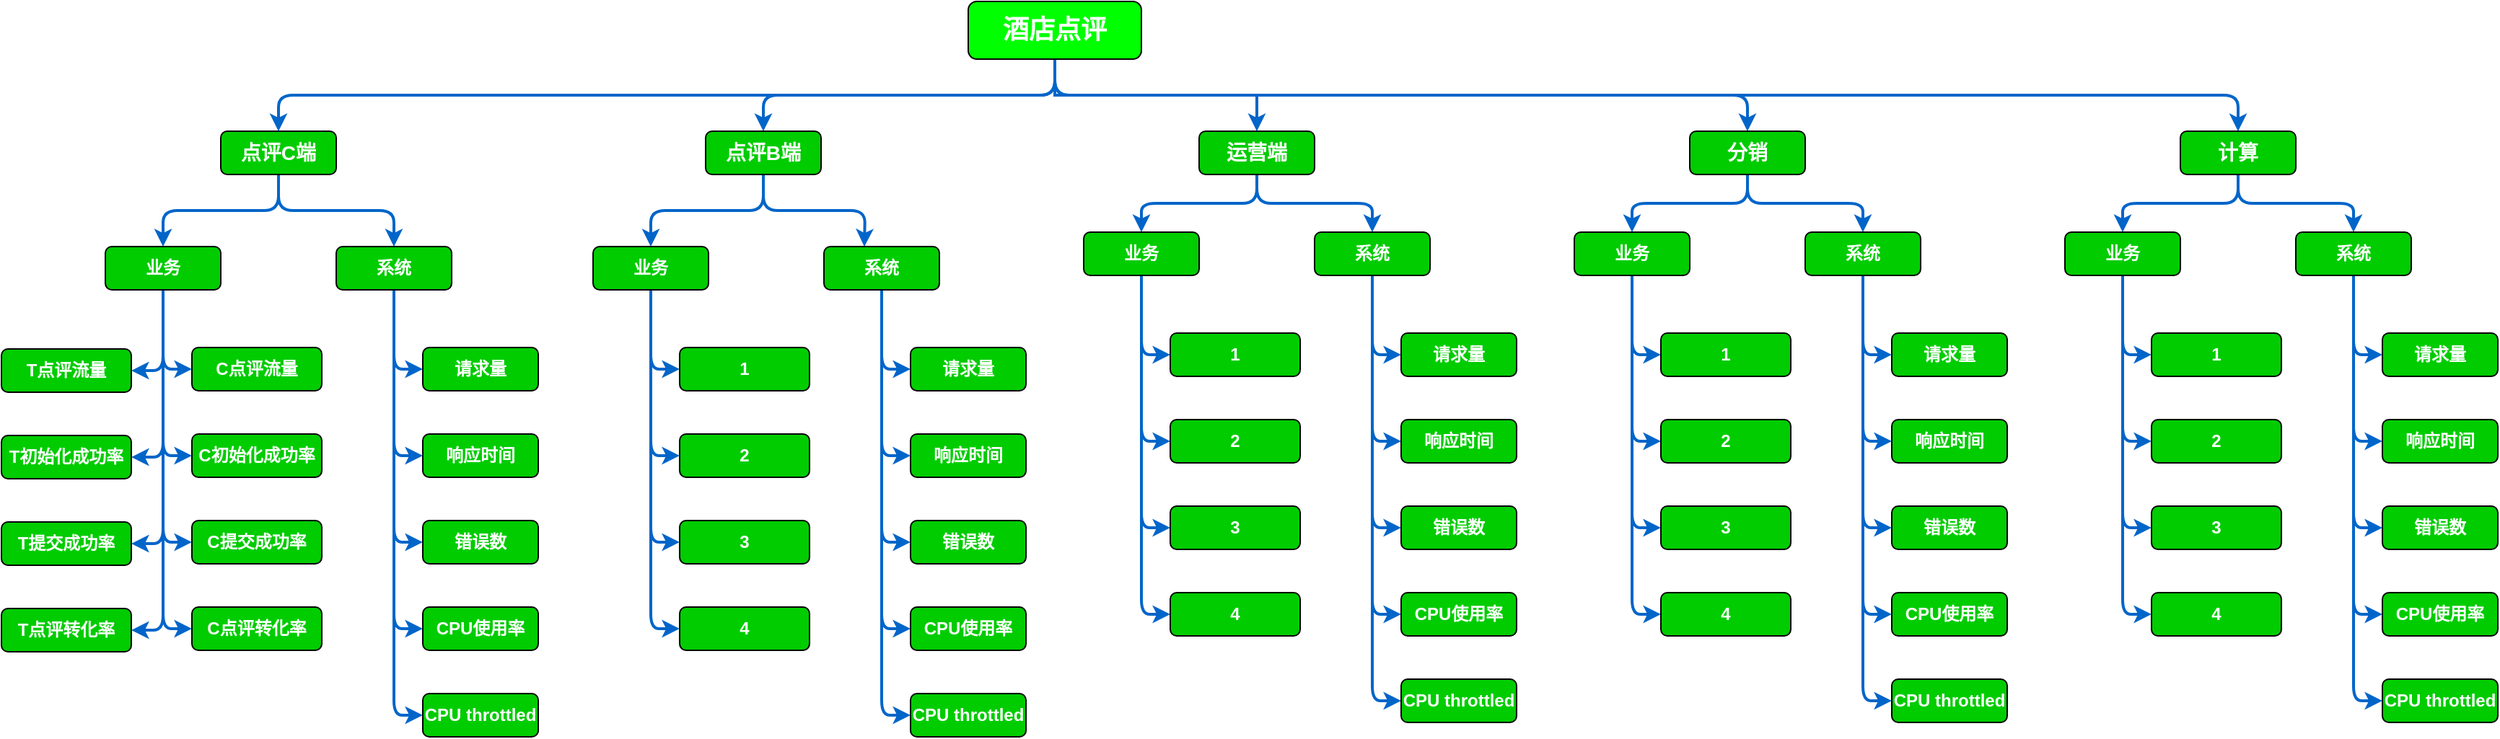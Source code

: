 <mxfile version="20.4.0" type="github">
  <diagram id="JFTOuWwPy1aWQQgCuJnN" name="第 1 页">
    <mxGraphModel dx="1960" dy="580" grid="1" gridSize="10" guides="1" tooltips="1" connect="1" arrows="1" fold="1" page="1" pageScale="1" pageWidth="827" pageHeight="1169" math="0" shadow="0">
      <root>
        <mxCell id="0" />
        <mxCell id="1" parent="0" />
        <mxCell id="nrr0WR0_Q5pp2IUW8ynp-33" style="rounded=1;orthogonalLoop=1;jettySize=auto;html=1;exitX=0.5;exitY=1;exitDx=0;exitDy=0;entryX=0.5;entryY=0;entryDx=0;entryDy=0;edgeStyle=orthogonalEdgeStyle;strokeColor=#0065C9;strokeWidth=2;fontStyle=1;fontColor=#FFFFFF;" parent="1" source="nrr0WR0_Q5pp2IUW8ynp-2" target="nrr0WR0_Q5pp2IUW8ynp-3" edge="1">
          <mxGeometry relative="1" as="geometry" />
        </mxCell>
        <mxCell id="nrr0WR0_Q5pp2IUW8ynp-34" style="edgeStyle=orthogonalEdgeStyle;rounded=1;orthogonalLoop=1;jettySize=auto;html=1;exitX=0.5;exitY=1;exitDx=0;exitDy=0;entryX=0.5;entryY=0;entryDx=0;entryDy=0;strokeColor=#0065C9;strokeWidth=2;fontStyle=1;fontColor=#FFFFFF;" parent="1" source="nrr0WR0_Q5pp2IUW8ynp-2" target="nrr0WR0_Q5pp2IUW8ynp-29" edge="1">
          <mxGeometry relative="1" as="geometry" />
        </mxCell>
        <mxCell id="nrr0WR0_Q5pp2IUW8ynp-35" style="edgeStyle=orthogonalEdgeStyle;rounded=0;orthogonalLoop=1;jettySize=auto;html=1;exitX=0.5;exitY=1;exitDx=0;exitDy=0;entryX=0.5;entryY=0;entryDx=0;entryDy=0;strokeColor=#0065C9;strokeWidth=2;fontStyle=1;fontColor=#FFFFFF;" parent="1" source="nrr0WR0_Q5pp2IUW8ynp-2" target="nrr0WR0_Q5pp2IUW8ynp-30" edge="1">
          <mxGeometry relative="1" as="geometry" />
        </mxCell>
        <mxCell id="nrr0WR0_Q5pp2IUW8ynp-36" style="edgeStyle=orthogonalEdgeStyle;rounded=1;orthogonalLoop=1;jettySize=auto;html=1;exitX=0.5;exitY=1;exitDx=0;exitDy=0;entryX=0.5;entryY=0;entryDx=0;entryDy=0;strokeColor=#0065C9;strokeWidth=2;fontStyle=1;fontColor=#FFFFFF;" parent="1" source="nrr0WR0_Q5pp2IUW8ynp-2" target="nrr0WR0_Q5pp2IUW8ynp-31" edge="1">
          <mxGeometry relative="1" as="geometry" />
        </mxCell>
        <mxCell id="nrr0WR0_Q5pp2IUW8ynp-37" style="edgeStyle=orthogonalEdgeStyle;rounded=1;orthogonalLoop=1;jettySize=auto;html=1;exitX=0.5;exitY=1;exitDx=0;exitDy=0;strokeColor=#0065C9;strokeWidth=2;fontStyle=1;fontColor=#FFFFFF;" parent="1" source="nrr0WR0_Q5pp2IUW8ynp-2" target="nrr0WR0_Q5pp2IUW8ynp-32" edge="1">
          <mxGeometry relative="1" as="geometry" />
        </mxCell>
        <mxCell id="nrr0WR0_Q5pp2IUW8ynp-2" value="&lt;span&gt;&lt;font style=&quot;font-size: 18px;&quot;&gt;酒店点评&lt;/font&gt;&lt;/span&gt;" style="rounded=1;whiteSpace=wrap;html=1;fillColor=#00FF00;fontStyle=1;fontColor=#FFFFFF;" parent="1" vertex="1">
          <mxGeometry x="500" y="120" width="120" height="40" as="geometry" />
        </mxCell>
        <mxCell id="nrr0WR0_Q5pp2IUW8ynp-10" style="edgeStyle=orthogonalEdgeStyle;orthogonalLoop=1;jettySize=auto;html=1;exitX=0.5;exitY=1;exitDx=0;exitDy=0;rounded=1;strokeColor=#0065C9;strokeWidth=2;fontStyle=1;fontColor=#FFFFFF;" parent="1" source="nrr0WR0_Q5pp2IUW8ynp-3" target="nrr0WR0_Q5pp2IUW8ynp-9" edge="1">
          <mxGeometry relative="1" as="geometry" />
        </mxCell>
        <mxCell id="nrr0WR0_Q5pp2IUW8ynp-11" style="edgeStyle=orthogonalEdgeStyle;rounded=1;orthogonalLoop=1;jettySize=auto;html=1;exitX=0.5;exitY=1;exitDx=0;exitDy=0;entryX=0.5;entryY=0;entryDx=0;entryDy=0;strokeColor=#0065C9;strokeWidth=2;fontStyle=1;fontColor=#FFFFFF;" parent="1" source="nrr0WR0_Q5pp2IUW8ynp-3" target="nrr0WR0_Q5pp2IUW8ynp-8" edge="1">
          <mxGeometry relative="1" as="geometry" />
        </mxCell>
        <mxCell id="nrr0WR0_Q5pp2IUW8ynp-3" value="&lt;span&gt;&lt;font style=&quot;font-size: 14px;&quot;&gt;点评C端&lt;/font&gt;&lt;/span&gt;" style="rounded=1;whiteSpace=wrap;html=1;fillColor=#00CC00;fontStyle=1;fontColor=#FFFFFF;" parent="1" vertex="1">
          <mxGeometry x="-18" y="210" width="80" height="30" as="geometry" />
        </mxCell>
        <mxCell id="nrr0WR0_Q5pp2IUW8ynp-16" style="edgeStyle=orthogonalEdgeStyle;rounded=1;orthogonalLoop=1;jettySize=auto;html=1;exitX=0.5;exitY=1;exitDx=0;exitDy=0;entryX=0;entryY=0.5;entryDx=0;entryDy=0;strokeColor=#0065C9;strokeWidth=2;fontStyle=1;fontColor=#FFFFFF;" parent="1" source="nrr0WR0_Q5pp2IUW8ynp-8" target="nrr0WR0_Q5pp2IUW8ynp-15" edge="1">
          <mxGeometry relative="1" as="geometry" />
        </mxCell>
        <mxCell id="nrr0WR0_Q5pp2IUW8ynp-17" style="edgeStyle=orthogonalEdgeStyle;rounded=1;orthogonalLoop=1;jettySize=auto;html=1;exitX=0.5;exitY=1;exitDx=0;exitDy=0;entryX=0;entryY=0.5;entryDx=0;entryDy=0;strokeColor=#0065C9;strokeWidth=2;fontStyle=1;fontColor=#FFFFFF;" parent="1" source="nrr0WR0_Q5pp2IUW8ynp-8" target="nrr0WR0_Q5pp2IUW8ynp-12" edge="1">
          <mxGeometry relative="1" as="geometry" />
        </mxCell>
        <mxCell id="nrr0WR0_Q5pp2IUW8ynp-18" style="edgeStyle=orthogonalEdgeStyle;rounded=1;orthogonalLoop=1;jettySize=auto;html=1;exitX=0.5;exitY=1;exitDx=0;exitDy=0;entryX=0;entryY=0.5;entryDx=0;entryDy=0;strokeColor=#0065C9;strokeWidth=2;fontStyle=1;fontColor=#FFFFFF;" parent="1" source="nrr0WR0_Q5pp2IUW8ynp-8" target="nrr0WR0_Q5pp2IUW8ynp-13" edge="1">
          <mxGeometry relative="1" as="geometry" />
        </mxCell>
        <mxCell id="nrr0WR0_Q5pp2IUW8ynp-19" style="edgeStyle=orthogonalEdgeStyle;rounded=1;orthogonalLoop=1;jettySize=auto;html=1;exitX=0.5;exitY=1;exitDx=0;exitDy=0;entryX=0;entryY=0.5;entryDx=0;entryDy=0;strokeColor=#0065C9;strokeWidth=2;fontStyle=1;fontColor=#FFFFFF;" parent="1" source="nrr0WR0_Q5pp2IUW8ynp-8" target="nrr0WR0_Q5pp2IUW8ynp-14" edge="1">
          <mxGeometry relative="1" as="geometry" />
        </mxCell>
        <mxCell id="jGMAu2YJxUVrW3LSejKh-5" style="edgeStyle=orthogonalEdgeStyle;rounded=1;orthogonalLoop=1;jettySize=auto;html=1;exitX=0.5;exitY=1;exitDx=0;exitDy=0;entryX=1;entryY=0.5;entryDx=0;entryDy=0;strokeColor=#0065C9;strokeWidth=2;fontStyle=1;fontColor=#FFFFFF;" edge="1" parent="1" source="nrr0WR0_Q5pp2IUW8ynp-8" target="jGMAu2YJxUVrW3LSejKh-1">
          <mxGeometry relative="1" as="geometry" />
        </mxCell>
        <mxCell id="jGMAu2YJxUVrW3LSejKh-6" style="edgeStyle=orthogonalEdgeStyle;rounded=1;orthogonalLoop=1;jettySize=auto;html=1;exitX=0.5;exitY=1;exitDx=0;exitDy=0;entryX=1;entryY=0.5;entryDx=0;entryDy=0;strokeColor=#0065C9;strokeWidth=2;fontStyle=1;fontColor=#FFFFFF;" edge="1" parent="1" source="nrr0WR0_Q5pp2IUW8ynp-8" target="jGMAu2YJxUVrW3LSejKh-2">
          <mxGeometry relative="1" as="geometry" />
        </mxCell>
        <mxCell id="jGMAu2YJxUVrW3LSejKh-7" style="edgeStyle=orthogonalEdgeStyle;rounded=1;orthogonalLoop=1;jettySize=auto;html=1;exitX=0.5;exitY=1;exitDx=0;exitDy=0;entryX=1;entryY=0.5;entryDx=0;entryDy=0;strokeColor=#0065C9;strokeWidth=2;fontStyle=1;fontColor=#FFFFFF;" edge="1" parent="1" source="nrr0WR0_Q5pp2IUW8ynp-8" target="jGMAu2YJxUVrW3LSejKh-3">
          <mxGeometry relative="1" as="geometry" />
        </mxCell>
        <mxCell id="jGMAu2YJxUVrW3LSejKh-8" style="edgeStyle=orthogonalEdgeStyle;rounded=1;orthogonalLoop=1;jettySize=auto;html=1;exitX=0.5;exitY=1;exitDx=0;exitDy=0;entryX=1;entryY=0.5;entryDx=0;entryDy=0;strokeColor=#0065C9;strokeWidth=2;fontStyle=1;fontColor=#FFFFFF;" edge="1" parent="1" source="nrr0WR0_Q5pp2IUW8ynp-8" target="jGMAu2YJxUVrW3LSejKh-4">
          <mxGeometry relative="1" as="geometry" />
        </mxCell>
        <mxCell id="nrr0WR0_Q5pp2IUW8ynp-8" value="业务" style="rounded=1;whiteSpace=wrap;html=1;fillColor=#00CC00;fontStyle=1;fontColor=#FFFFFF;" parent="1" vertex="1">
          <mxGeometry x="-98" y="290" width="80" height="30" as="geometry" />
        </mxCell>
        <mxCell id="nrr0WR0_Q5pp2IUW8ynp-25" style="edgeStyle=orthogonalEdgeStyle;rounded=1;orthogonalLoop=1;jettySize=auto;html=1;exitX=0.5;exitY=1;exitDx=0;exitDy=0;entryX=0;entryY=0.5;entryDx=0;entryDy=0;strokeColor=#0065C9;strokeWidth=2;fontStyle=1;fontColor=#FFFFFF;" parent="1" source="nrr0WR0_Q5pp2IUW8ynp-9" target="nrr0WR0_Q5pp2IUW8ynp-23" edge="1">
          <mxGeometry relative="1" as="geometry" />
        </mxCell>
        <mxCell id="nrr0WR0_Q5pp2IUW8ynp-26" style="edgeStyle=orthogonalEdgeStyle;rounded=1;orthogonalLoop=1;jettySize=auto;html=1;exitX=0.5;exitY=1;exitDx=0;exitDy=0;entryX=0;entryY=0.5;entryDx=0;entryDy=0;strokeColor=#0065C9;strokeWidth=2;fontStyle=1;fontColor=#FFFFFF;" parent="1" source="nrr0WR0_Q5pp2IUW8ynp-9" target="nrr0WR0_Q5pp2IUW8ynp-20" edge="1">
          <mxGeometry relative="1" as="geometry" />
        </mxCell>
        <mxCell id="nrr0WR0_Q5pp2IUW8ynp-27" style="edgeStyle=orthogonalEdgeStyle;rounded=1;orthogonalLoop=1;jettySize=auto;html=1;exitX=0.5;exitY=1;exitDx=0;exitDy=0;entryX=0;entryY=0.5;entryDx=0;entryDy=0;strokeColor=#0065C9;strokeWidth=2;fontStyle=1;fontColor=#FFFFFF;" parent="1" source="nrr0WR0_Q5pp2IUW8ynp-9" target="nrr0WR0_Q5pp2IUW8ynp-21" edge="1">
          <mxGeometry relative="1" as="geometry" />
        </mxCell>
        <mxCell id="nrr0WR0_Q5pp2IUW8ynp-28" style="edgeStyle=orthogonalEdgeStyle;rounded=1;orthogonalLoop=1;jettySize=auto;html=1;exitX=0.5;exitY=1;exitDx=0;exitDy=0;entryX=0;entryY=0.5;entryDx=0;entryDy=0;strokeColor=#0065C9;strokeWidth=2;fontStyle=1;fontColor=#FFFFFF;" parent="1" source="nrr0WR0_Q5pp2IUW8ynp-9" target="nrr0WR0_Q5pp2IUW8ynp-22" edge="1">
          <mxGeometry relative="1" as="geometry" />
        </mxCell>
        <mxCell id="jGMAu2YJxUVrW3LSejKh-10" style="edgeStyle=orthogonalEdgeStyle;rounded=1;orthogonalLoop=1;jettySize=auto;html=1;exitX=0.5;exitY=1;exitDx=0;exitDy=0;entryX=0;entryY=0.5;entryDx=0;entryDy=0;strokeColor=#0065C9;strokeWidth=2;fontSize=14;fontStyle=1;fontColor=#FFFFFF;" edge="1" parent="1" source="nrr0WR0_Q5pp2IUW8ynp-9" target="jGMAu2YJxUVrW3LSejKh-9">
          <mxGeometry relative="1" as="geometry" />
        </mxCell>
        <mxCell id="nrr0WR0_Q5pp2IUW8ynp-9" value="系统" style="rounded=1;whiteSpace=wrap;html=1;fillColor=#00CC00;fontStyle=1;fontColor=#FFFFFF;" parent="1" vertex="1">
          <mxGeometry x="62" y="290" width="80" height="30" as="geometry" />
        </mxCell>
        <mxCell id="nrr0WR0_Q5pp2IUW8ynp-12" value="C点评流量" style="rounded=1;whiteSpace=wrap;html=1;fillColor=#00CC00;fontStyle=1;fontColor=#FFFFFF;" parent="1" vertex="1">
          <mxGeometry x="-38" y="360" width="90" height="30" as="geometry" />
        </mxCell>
        <mxCell id="nrr0WR0_Q5pp2IUW8ynp-13" value="C初始化成功率" style="rounded=1;whiteSpace=wrap;html=1;fillColor=#00CC00;fontStyle=1;fontColor=#FFFFFF;" parent="1" vertex="1">
          <mxGeometry x="-38" y="420" width="90" height="30" as="geometry" />
        </mxCell>
        <mxCell id="nrr0WR0_Q5pp2IUW8ynp-14" value="C提交成功率" style="rounded=1;whiteSpace=wrap;html=1;fillColor=#00CC00;fontStyle=1;fontColor=#FFFFFF;" parent="1" vertex="1">
          <mxGeometry x="-38" y="480" width="90" height="30" as="geometry" />
        </mxCell>
        <mxCell id="nrr0WR0_Q5pp2IUW8ynp-15" value="C点评转化率" style="rounded=1;whiteSpace=wrap;html=1;fillColor=#00CC00;fontStyle=1;fontColor=#FFFFFF;" parent="1" vertex="1">
          <mxGeometry x="-38" y="540" width="90" height="30" as="geometry" />
        </mxCell>
        <mxCell id="nrr0WR0_Q5pp2IUW8ynp-20" value="请求量" style="rounded=1;whiteSpace=wrap;html=1;fillColor=#00CC00;fontStyle=1;fontColor=#FFFFFF;" parent="1" vertex="1">
          <mxGeometry x="122" y="360" width="80" height="30" as="geometry" />
        </mxCell>
        <mxCell id="nrr0WR0_Q5pp2IUW8ynp-21" value="响应时间" style="rounded=1;whiteSpace=wrap;html=1;fillColor=#00CC00;fontStyle=1;fontColor=#FFFFFF;" parent="1" vertex="1">
          <mxGeometry x="122" y="420" width="80" height="30" as="geometry" />
        </mxCell>
        <mxCell id="nrr0WR0_Q5pp2IUW8ynp-22" value="错误数" style="rounded=1;whiteSpace=wrap;html=1;fillColor=#00CC00;fontStyle=1;fontColor=#FFFFFF;" parent="1" vertex="1">
          <mxGeometry x="122" y="480" width="80" height="30" as="geometry" />
        </mxCell>
        <mxCell id="nrr0WR0_Q5pp2IUW8ynp-23" value="CPU使用率" style="rounded=1;whiteSpace=wrap;html=1;fillColor=#00CC00;fontStyle=1;fontColor=#FFFFFF;" parent="1" vertex="1">
          <mxGeometry x="122" y="540" width="80" height="30" as="geometry" />
        </mxCell>
        <mxCell id="jGMAu2YJxUVrW3LSejKh-41" style="edgeStyle=orthogonalEdgeStyle;rounded=1;orthogonalLoop=1;jettySize=auto;html=1;exitX=0.5;exitY=1;exitDx=0;exitDy=0;strokeColor=#0065C9;strokeWidth=2;fontSize=14;fontColor=#FFFFFF;" edge="1" parent="1" source="nrr0WR0_Q5pp2IUW8ynp-29">
          <mxGeometry relative="1" as="geometry">
            <mxPoint x="428" y="290" as="targetPoint" />
          </mxGeometry>
        </mxCell>
        <mxCell id="jGMAu2YJxUVrW3LSejKh-42" style="edgeStyle=orthogonalEdgeStyle;rounded=1;orthogonalLoop=1;jettySize=auto;html=1;exitX=0.5;exitY=1;exitDx=0;exitDy=0;entryX=0.5;entryY=0;entryDx=0;entryDy=0;strokeColor=#0065C9;strokeWidth=2;fontSize=14;fontColor=#FFFFFF;" edge="1" parent="1" source="nrr0WR0_Q5pp2IUW8ynp-29" target="jGMAu2YJxUVrW3LSejKh-21">
          <mxGeometry relative="1" as="geometry" />
        </mxCell>
        <mxCell id="nrr0WR0_Q5pp2IUW8ynp-29" value="&lt;font style=&quot;font-size: 14px;&quot;&gt;&lt;span&gt;点评B端&lt;/span&gt;&lt;/font&gt;" style="rounded=1;whiteSpace=wrap;html=1;fontStyle=1;fontColor=#FFFFFF;fillColor=#00CC00;" parent="1" vertex="1">
          <mxGeometry x="318" y="210" width="80" height="30" as="geometry" />
        </mxCell>
        <mxCell id="jGMAu2YJxUVrW3LSejKh-63" style="edgeStyle=orthogonalEdgeStyle;rounded=1;orthogonalLoop=1;jettySize=auto;html=1;exitX=0.5;exitY=1;exitDx=0;exitDy=0;strokeColor=#0065C9;strokeWidth=2;fontSize=14;fontColor=#FFFFFF;" edge="1" parent="1" source="nrr0WR0_Q5pp2IUW8ynp-30" target="jGMAu2YJxUVrW3LSejKh-47">
          <mxGeometry relative="1" as="geometry" />
        </mxCell>
        <mxCell id="jGMAu2YJxUVrW3LSejKh-64" style="edgeStyle=orthogonalEdgeStyle;rounded=1;orthogonalLoop=1;jettySize=auto;html=1;exitX=0.5;exitY=1;exitDx=0;exitDy=0;strokeColor=#0065C9;strokeWidth=2;fontSize=14;fontColor=#FFFFFF;" edge="1" parent="1" source="nrr0WR0_Q5pp2IUW8ynp-30" target="jGMAu2YJxUVrW3LSejKh-53">
          <mxGeometry relative="1" as="geometry" />
        </mxCell>
        <mxCell id="nrr0WR0_Q5pp2IUW8ynp-30" value="&lt;span&gt;&lt;font style=&quot;font-size: 14px;&quot;&gt;运营端&lt;/font&gt;&lt;/span&gt;" style="rounded=1;whiteSpace=wrap;html=1;fontStyle=1;fontColor=#FFFFFF;fillColor=#00CC00;" parent="1" vertex="1">
          <mxGeometry x="660" y="210" width="80" height="30" as="geometry" />
        </mxCell>
        <mxCell id="jGMAu2YJxUVrW3LSejKh-85" style="edgeStyle=orthogonalEdgeStyle;rounded=1;orthogonalLoop=1;jettySize=auto;html=1;exitX=0.5;exitY=1;exitDx=0;exitDy=0;entryX=0.5;entryY=0;entryDx=0;entryDy=0;strokeColor=#0065C9;strokeWidth=2;fontSize=14;fontColor=#FFFFFF;" edge="1" parent="1" source="nrr0WR0_Q5pp2IUW8ynp-31" target="jGMAu2YJxUVrW3LSejKh-69">
          <mxGeometry relative="1" as="geometry" />
        </mxCell>
        <mxCell id="jGMAu2YJxUVrW3LSejKh-86" style="edgeStyle=orthogonalEdgeStyle;rounded=1;orthogonalLoop=1;jettySize=auto;html=1;exitX=0.5;exitY=1;exitDx=0;exitDy=0;entryX=0.5;entryY=0;entryDx=0;entryDy=0;strokeColor=#0065C9;strokeWidth=2;fontSize=14;fontColor=#FFFFFF;" edge="1" parent="1" source="nrr0WR0_Q5pp2IUW8ynp-31" target="jGMAu2YJxUVrW3LSejKh-75">
          <mxGeometry relative="1" as="geometry" />
        </mxCell>
        <mxCell id="nrr0WR0_Q5pp2IUW8ynp-31" value="&lt;span&gt;&lt;font style=&quot;font-size: 14px;&quot;&gt;分销&lt;/font&gt;&lt;/span&gt;" style="rounded=1;whiteSpace=wrap;html=1;fontStyle=1;fontColor=#FFFFFF;fillColor=#00CC00;" parent="1" vertex="1">
          <mxGeometry x="1000" y="210" width="80" height="30" as="geometry" />
        </mxCell>
        <mxCell id="jGMAu2YJxUVrW3LSejKh-107" style="edgeStyle=orthogonalEdgeStyle;rounded=1;orthogonalLoop=1;jettySize=auto;html=1;exitX=0.5;exitY=1;exitDx=0;exitDy=0;entryX=0.5;entryY=0;entryDx=0;entryDy=0;strokeColor=#0065C9;strokeWidth=2;fontSize=14;fontColor=#FFFFFF;" edge="1" parent="1" source="nrr0WR0_Q5pp2IUW8ynp-32" target="jGMAu2YJxUVrW3LSejKh-91">
          <mxGeometry relative="1" as="geometry" />
        </mxCell>
        <mxCell id="jGMAu2YJxUVrW3LSejKh-108" style="edgeStyle=orthogonalEdgeStyle;rounded=1;orthogonalLoop=1;jettySize=auto;html=1;exitX=0.5;exitY=1;exitDx=0;exitDy=0;entryX=0.5;entryY=0;entryDx=0;entryDy=0;strokeColor=#0065C9;strokeWidth=2;fontSize=14;fontColor=#FFFFFF;" edge="1" parent="1" source="nrr0WR0_Q5pp2IUW8ynp-32" target="jGMAu2YJxUVrW3LSejKh-97">
          <mxGeometry relative="1" as="geometry" />
        </mxCell>
        <mxCell id="nrr0WR0_Q5pp2IUW8ynp-32" value="&lt;font style=&quot;font-size: 14px;&quot;&gt;&lt;span&gt;计算&lt;/span&gt;&lt;/font&gt;" style="rounded=1;whiteSpace=wrap;html=1;fontStyle=1;fontColor=#FFFFFF;fillColor=#00CC00;" parent="1" vertex="1">
          <mxGeometry x="1340" y="210" width="80" height="30" as="geometry" />
        </mxCell>
        <mxCell id="jGMAu2YJxUVrW3LSejKh-1" value="T点评流量" style="rounded=1;whiteSpace=wrap;html=1;fillColor=#00CC00;fontStyle=1;fontColor=#FFFFFF;" vertex="1" parent="1">
          <mxGeometry x="-170" y="361" width="90" height="30" as="geometry" />
        </mxCell>
        <mxCell id="jGMAu2YJxUVrW3LSejKh-2" value="T初始化成功率" style="rounded=1;whiteSpace=wrap;html=1;fillColor=#00CC00;fontStyle=1;fontColor=#FFFFFF;" vertex="1" parent="1">
          <mxGeometry x="-170" y="421" width="90" height="30" as="geometry" />
        </mxCell>
        <mxCell id="jGMAu2YJxUVrW3LSejKh-3" value="T提交成功率" style="rounded=1;whiteSpace=wrap;html=1;fillColor=#00CC00;fontStyle=1;fontColor=#FFFFFF;" vertex="1" parent="1">
          <mxGeometry x="-170" y="481" width="90" height="30" as="geometry" />
        </mxCell>
        <mxCell id="jGMAu2YJxUVrW3LSejKh-4" value="T点评转化率" style="rounded=1;whiteSpace=wrap;html=1;fillColor=#00CC00;fontStyle=1;fontColor=#FFFFFF;" vertex="1" parent="1">
          <mxGeometry x="-170" y="541" width="90" height="30" as="geometry" />
        </mxCell>
        <mxCell id="jGMAu2YJxUVrW3LSejKh-9" value="CPU throttled" style="rounded=1;whiteSpace=wrap;html=1;fillColor=#00CC00;fontStyle=1;fontColor=#FFFFFF;" vertex="1" parent="1">
          <mxGeometry x="122" y="600" width="80" height="30" as="geometry" />
        </mxCell>
        <mxCell id="jGMAu2YJxUVrW3LSejKh-13" style="edgeStyle=orthogonalEdgeStyle;rounded=1;orthogonalLoop=1;jettySize=auto;html=1;exitX=0.5;exitY=1;exitDx=0;exitDy=0;entryX=0;entryY=0.5;entryDx=0;entryDy=0;strokeColor=#0065C9;strokeWidth=2;fontStyle=1;fontColor=#FFFFFF;" edge="1" parent="1" source="jGMAu2YJxUVrW3LSejKh-21" target="jGMAu2YJxUVrW3LSejKh-31">
          <mxGeometry relative="1" as="geometry" />
        </mxCell>
        <mxCell id="jGMAu2YJxUVrW3LSejKh-14" style="edgeStyle=orthogonalEdgeStyle;rounded=1;orthogonalLoop=1;jettySize=auto;html=1;exitX=0.5;exitY=1;exitDx=0;exitDy=0;entryX=0;entryY=0.5;entryDx=0;entryDy=0;strokeColor=#0065C9;strokeWidth=2;fontStyle=1;fontColor=#FFFFFF;" edge="1" parent="1" source="jGMAu2YJxUVrW3LSejKh-21" target="jGMAu2YJxUVrW3LSejKh-28">
          <mxGeometry relative="1" as="geometry" />
        </mxCell>
        <mxCell id="jGMAu2YJxUVrW3LSejKh-15" style="edgeStyle=orthogonalEdgeStyle;rounded=1;orthogonalLoop=1;jettySize=auto;html=1;exitX=0.5;exitY=1;exitDx=0;exitDy=0;entryX=0;entryY=0.5;entryDx=0;entryDy=0;strokeColor=#0065C9;strokeWidth=2;fontStyle=1;fontColor=#FFFFFF;" edge="1" parent="1" source="jGMAu2YJxUVrW3LSejKh-21" target="jGMAu2YJxUVrW3LSejKh-29">
          <mxGeometry relative="1" as="geometry" />
        </mxCell>
        <mxCell id="jGMAu2YJxUVrW3LSejKh-16" style="edgeStyle=orthogonalEdgeStyle;rounded=1;orthogonalLoop=1;jettySize=auto;html=1;exitX=0.5;exitY=1;exitDx=0;exitDy=0;entryX=0;entryY=0.5;entryDx=0;entryDy=0;strokeColor=#0065C9;strokeWidth=2;fontStyle=1;fontColor=#FFFFFF;" edge="1" parent="1" source="jGMAu2YJxUVrW3LSejKh-21" target="jGMAu2YJxUVrW3LSejKh-30">
          <mxGeometry relative="1" as="geometry" />
        </mxCell>
        <mxCell id="jGMAu2YJxUVrW3LSejKh-21" value="业务" style="rounded=1;whiteSpace=wrap;html=1;fillColor=#00CC00;fontStyle=1;fontColor=#FFFFFF;" vertex="1" parent="1">
          <mxGeometry x="240" y="290" width="80" height="30" as="geometry" />
        </mxCell>
        <mxCell id="jGMAu2YJxUVrW3LSejKh-22" style="edgeStyle=orthogonalEdgeStyle;rounded=1;orthogonalLoop=1;jettySize=auto;html=1;exitX=0.5;exitY=1;exitDx=0;exitDy=0;entryX=0;entryY=0.5;entryDx=0;entryDy=0;strokeColor=#0065C9;strokeWidth=2;fontStyle=1;fontColor=#FFFFFF;" edge="1" parent="1" source="jGMAu2YJxUVrW3LSejKh-27" target="jGMAu2YJxUVrW3LSejKh-35">
          <mxGeometry relative="1" as="geometry" />
        </mxCell>
        <mxCell id="jGMAu2YJxUVrW3LSejKh-23" style="edgeStyle=orthogonalEdgeStyle;rounded=1;orthogonalLoop=1;jettySize=auto;html=1;exitX=0.5;exitY=1;exitDx=0;exitDy=0;entryX=0;entryY=0.5;entryDx=0;entryDy=0;strokeColor=#0065C9;strokeWidth=2;fontStyle=1;fontColor=#FFFFFF;" edge="1" parent="1" source="jGMAu2YJxUVrW3LSejKh-27" target="jGMAu2YJxUVrW3LSejKh-32">
          <mxGeometry relative="1" as="geometry" />
        </mxCell>
        <mxCell id="jGMAu2YJxUVrW3LSejKh-24" style="edgeStyle=orthogonalEdgeStyle;rounded=1;orthogonalLoop=1;jettySize=auto;html=1;exitX=0.5;exitY=1;exitDx=0;exitDy=0;entryX=0;entryY=0.5;entryDx=0;entryDy=0;strokeColor=#0065C9;strokeWidth=2;fontStyle=1;fontColor=#FFFFFF;" edge="1" parent="1" source="jGMAu2YJxUVrW3LSejKh-27" target="jGMAu2YJxUVrW3LSejKh-33">
          <mxGeometry relative="1" as="geometry" />
        </mxCell>
        <mxCell id="jGMAu2YJxUVrW3LSejKh-25" style="edgeStyle=orthogonalEdgeStyle;rounded=1;orthogonalLoop=1;jettySize=auto;html=1;exitX=0.5;exitY=1;exitDx=0;exitDy=0;entryX=0;entryY=0.5;entryDx=0;entryDy=0;strokeColor=#0065C9;strokeWidth=2;fontStyle=1;fontColor=#FFFFFF;" edge="1" parent="1" source="jGMAu2YJxUVrW3LSejKh-27" target="jGMAu2YJxUVrW3LSejKh-34">
          <mxGeometry relative="1" as="geometry" />
        </mxCell>
        <mxCell id="jGMAu2YJxUVrW3LSejKh-26" style="edgeStyle=orthogonalEdgeStyle;rounded=1;orthogonalLoop=1;jettySize=auto;html=1;exitX=0.5;exitY=1;exitDx=0;exitDy=0;entryX=0;entryY=0.5;entryDx=0;entryDy=0;strokeColor=#0065C9;strokeWidth=2;fontSize=14;fontStyle=1;fontColor=#FFFFFF;" edge="1" parent="1" source="jGMAu2YJxUVrW3LSejKh-27" target="jGMAu2YJxUVrW3LSejKh-40">
          <mxGeometry relative="1" as="geometry" />
        </mxCell>
        <mxCell id="jGMAu2YJxUVrW3LSejKh-27" value="系统" style="rounded=1;whiteSpace=wrap;html=1;fillColor=#00CC00;fontStyle=1;fontColor=#FFFFFF;" vertex="1" parent="1">
          <mxGeometry x="400" y="290" width="80" height="30" as="geometry" />
        </mxCell>
        <mxCell id="jGMAu2YJxUVrW3LSejKh-28" value="1" style="rounded=1;whiteSpace=wrap;html=1;fillColor=#00CC00;fontStyle=1;fontColor=#FFFFFF;" vertex="1" parent="1">
          <mxGeometry x="300" y="360" width="90" height="30" as="geometry" />
        </mxCell>
        <mxCell id="jGMAu2YJxUVrW3LSejKh-29" value="2" style="rounded=1;whiteSpace=wrap;html=1;fillColor=#00CC00;fontStyle=1;fontColor=#FFFFFF;" vertex="1" parent="1">
          <mxGeometry x="300" y="420" width="90" height="30" as="geometry" />
        </mxCell>
        <mxCell id="jGMAu2YJxUVrW3LSejKh-30" value="3" style="rounded=1;whiteSpace=wrap;html=1;fillColor=#00CC00;fontStyle=1;fontColor=#FFFFFF;" vertex="1" parent="1">
          <mxGeometry x="300" y="480" width="90" height="30" as="geometry" />
        </mxCell>
        <mxCell id="jGMAu2YJxUVrW3LSejKh-31" value="4" style="rounded=1;whiteSpace=wrap;html=1;fillColor=#00CC00;fontStyle=1;fontColor=#FFFFFF;" vertex="1" parent="1">
          <mxGeometry x="300" y="540" width="90" height="30" as="geometry" />
        </mxCell>
        <mxCell id="jGMAu2YJxUVrW3LSejKh-32" value="请求量" style="rounded=1;whiteSpace=wrap;html=1;fillColor=#00CC00;fontStyle=1;fontColor=#FFFFFF;" vertex="1" parent="1">
          <mxGeometry x="460" y="360" width="80" height="30" as="geometry" />
        </mxCell>
        <mxCell id="jGMAu2YJxUVrW3LSejKh-33" value="响应时间" style="rounded=1;whiteSpace=wrap;html=1;fillColor=#00CC00;fontStyle=1;fontColor=#FFFFFF;" vertex="1" parent="1">
          <mxGeometry x="460" y="420" width="80" height="30" as="geometry" />
        </mxCell>
        <mxCell id="jGMAu2YJxUVrW3LSejKh-34" value="错误数" style="rounded=1;whiteSpace=wrap;html=1;fillColor=#00CC00;fontStyle=1;fontColor=#FFFFFF;" vertex="1" parent="1">
          <mxGeometry x="460" y="480" width="80" height="30" as="geometry" />
        </mxCell>
        <mxCell id="jGMAu2YJxUVrW3LSejKh-35" value="CPU使用率" style="rounded=1;whiteSpace=wrap;html=1;fillColor=#00CC00;fontStyle=1;fontColor=#FFFFFF;" vertex="1" parent="1">
          <mxGeometry x="460" y="540" width="80" height="30" as="geometry" />
        </mxCell>
        <mxCell id="jGMAu2YJxUVrW3LSejKh-40" value="CPU throttled" style="rounded=1;whiteSpace=wrap;html=1;fillColor=#00CC00;fontStyle=1;fontColor=#FFFFFF;" vertex="1" parent="1">
          <mxGeometry x="460" y="600" width="80" height="30" as="geometry" />
        </mxCell>
        <mxCell id="jGMAu2YJxUVrW3LSejKh-43" style="edgeStyle=orthogonalEdgeStyle;rounded=1;orthogonalLoop=1;jettySize=auto;html=1;exitX=0.5;exitY=1;exitDx=0;exitDy=0;entryX=0;entryY=0.5;entryDx=0;entryDy=0;strokeColor=#0065C9;strokeWidth=2;fontStyle=1;fontColor=#FFFFFF;" edge="1" parent="1" source="jGMAu2YJxUVrW3LSejKh-47" target="jGMAu2YJxUVrW3LSejKh-57">
          <mxGeometry relative="1" as="geometry" />
        </mxCell>
        <mxCell id="jGMAu2YJxUVrW3LSejKh-44" style="edgeStyle=orthogonalEdgeStyle;rounded=1;orthogonalLoop=1;jettySize=auto;html=1;exitX=0.5;exitY=1;exitDx=0;exitDy=0;entryX=0;entryY=0.5;entryDx=0;entryDy=0;strokeColor=#0065C9;strokeWidth=2;fontStyle=1;fontColor=#FFFFFF;" edge="1" parent="1" source="jGMAu2YJxUVrW3LSejKh-47" target="jGMAu2YJxUVrW3LSejKh-54">
          <mxGeometry relative="1" as="geometry" />
        </mxCell>
        <mxCell id="jGMAu2YJxUVrW3LSejKh-45" style="edgeStyle=orthogonalEdgeStyle;rounded=1;orthogonalLoop=1;jettySize=auto;html=1;exitX=0.5;exitY=1;exitDx=0;exitDy=0;entryX=0;entryY=0.5;entryDx=0;entryDy=0;strokeColor=#0065C9;strokeWidth=2;fontStyle=1;fontColor=#FFFFFF;" edge="1" parent="1" source="jGMAu2YJxUVrW3LSejKh-47" target="jGMAu2YJxUVrW3LSejKh-55">
          <mxGeometry relative="1" as="geometry" />
        </mxCell>
        <mxCell id="jGMAu2YJxUVrW3LSejKh-46" style="edgeStyle=orthogonalEdgeStyle;rounded=1;orthogonalLoop=1;jettySize=auto;html=1;exitX=0.5;exitY=1;exitDx=0;exitDy=0;entryX=0;entryY=0.5;entryDx=0;entryDy=0;strokeColor=#0065C9;strokeWidth=2;fontStyle=1;fontColor=#FFFFFF;" edge="1" parent="1" source="jGMAu2YJxUVrW3LSejKh-47" target="jGMAu2YJxUVrW3LSejKh-56">
          <mxGeometry relative="1" as="geometry" />
        </mxCell>
        <mxCell id="jGMAu2YJxUVrW3LSejKh-47" value="业务" style="rounded=1;whiteSpace=wrap;html=1;fillColor=#00CC00;fontStyle=1;fontColor=#FFFFFF;" vertex="1" parent="1">
          <mxGeometry x="580" y="280" width="80" height="30" as="geometry" />
        </mxCell>
        <mxCell id="jGMAu2YJxUVrW3LSejKh-48" style="edgeStyle=orthogonalEdgeStyle;rounded=1;orthogonalLoop=1;jettySize=auto;html=1;exitX=0.5;exitY=1;exitDx=0;exitDy=0;entryX=0;entryY=0.5;entryDx=0;entryDy=0;strokeColor=#0065C9;strokeWidth=2;fontStyle=1;fontColor=#FFFFFF;" edge="1" parent="1" source="jGMAu2YJxUVrW3LSejKh-53" target="jGMAu2YJxUVrW3LSejKh-61">
          <mxGeometry relative="1" as="geometry" />
        </mxCell>
        <mxCell id="jGMAu2YJxUVrW3LSejKh-49" style="edgeStyle=orthogonalEdgeStyle;rounded=1;orthogonalLoop=1;jettySize=auto;html=1;exitX=0.5;exitY=1;exitDx=0;exitDy=0;entryX=0;entryY=0.5;entryDx=0;entryDy=0;strokeColor=#0065C9;strokeWidth=2;fontStyle=1;fontColor=#FFFFFF;" edge="1" parent="1" source="jGMAu2YJxUVrW3LSejKh-53" target="jGMAu2YJxUVrW3LSejKh-58">
          <mxGeometry relative="1" as="geometry" />
        </mxCell>
        <mxCell id="jGMAu2YJxUVrW3LSejKh-50" style="edgeStyle=orthogonalEdgeStyle;rounded=1;orthogonalLoop=1;jettySize=auto;html=1;exitX=0.5;exitY=1;exitDx=0;exitDy=0;entryX=0;entryY=0.5;entryDx=0;entryDy=0;strokeColor=#0065C9;strokeWidth=2;fontStyle=1;fontColor=#FFFFFF;" edge="1" parent="1" source="jGMAu2YJxUVrW3LSejKh-53" target="jGMAu2YJxUVrW3LSejKh-59">
          <mxGeometry relative="1" as="geometry" />
        </mxCell>
        <mxCell id="jGMAu2YJxUVrW3LSejKh-51" style="edgeStyle=orthogonalEdgeStyle;rounded=1;orthogonalLoop=1;jettySize=auto;html=1;exitX=0.5;exitY=1;exitDx=0;exitDy=0;entryX=0;entryY=0.5;entryDx=0;entryDy=0;strokeColor=#0065C9;strokeWidth=2;fontStyle=1;fontColor=#FFFFFF;" edge="1" parent="1" source="jGMAu2YJxUVrW3LSejKh-53" target="jGMAu2YJxUVrW3LSejKh-60">
          <mxGeometry relative="1" as="geometry" />
        </mxCell>
        <mxCell id="jGMAu2YJxUVrW3LSejKh-52" style="edgeStyle=orthogonalEdgeStyle;rounded=1;orthogonalLoop=1;jettySize=auto;html=1;exitX=0.5;exitY=1;exitDx=0;exitDy=0;entryX=0;entryY=0.5;entryDx=0;entryDy=0;strokeColor=#0065C9;strokeWidth=2;fontSize=14;fontStyle=1;fontColor=#FFFFFF;" edge="1" parent="1" source="jGMAu2YJxUVrW3LSejKh-53" target="jGMAu2YJxUVrW3LSejKh-62">
          <mxGeometry relative="1" as="geometry" />
        </mxCell>
        <mxCell id="jGMAu2YJxUVrW3LSejKh-53" value="系统" style="rounded=1;whiteSpace=wrap;html=1;fillColor=#00CC00;fontStyle=1;fontColor=#FFFFFF;" vertex="1" parent="1">
          <mxGeometry x="740" y="280" width="80" height="30" as="geometry" />
        </mxCell>
        <mxCell id="jGMAu2YJxUVrW3LSejKh-54" value="1" style="rounded=1;whiteSpace=wrap;html=1;fillColor=#00CC00;fontStyle=1;fontColor=#FFFFFF;" vertex="1" parent="1">
          <mxGeometry x="640" y="350" width="90" height="30" as="geometry" />
        </mxCell>
        <mxCell id="jGMAu2YJxUVrW3LSejKh-55" value="2" style="rounded=1;whiteSpace=wrap;html=1;fillColor=#00CC00;fontStyle=1;fontColor=#FFFFFF;" vertex="1" parent="1">
          <mxGeometry x="640" y="410" width="90" height="30" as="geometry" />
        </mxCell>
        <mxCell id="jGMAu2YJxUVrW3LSejKh-56" value="3" style="rounded=1;whiteSpace=wrap;html=1;fillColor=#00CC00;fontStyle=1;fontColor=#FFFFFF;" vertex="1" parent="1">
          <mxGeometry x="640" y="470" width="90" height="30" as="geometry" />
        </mxCell>
        <mxCell id="jGMAu2YJxUVrW3LSejKh-57" value="4" style="rounded=1;whiteSpace=wrap;html=1;fillColor=#00CC00;fontStyle=1;fontColor=#FFFFFF;" vertex="1" parent="1">
          <mxGeometry x="640" y="530" width="90" height="30" as="geometry" />
        </mxCell>
        <mxCell id="jGMAu2YJxUVrW3LSejKh-58" value="请求量" style="rounded=1;whiteSpace=wrap;html=1;fillColor=#00CC00;fontStyle=1;fontColor=#FFFFFF;" vertex="1" parent="1">
          <mxGeometry x="800" y="350" width="80" height="30" as="geometry" />
        </mxCell>
        <mxCell id="jGMAu2YJxUVrW3LSejKh-59" value="响应时间" style="rounded=1;whiteSpace=wrap;html=1;fillColor=#00CC00;fontStyle=1;fontColor=#FFFFFF;" vertex="1" parent="1">
          <mxGeometry x="800" y="410" width="80" height="30" as="geometry" />
        </mxCell>
        <mxCell id="jGMAu2YJxUVrW3LSejKh-60" value="错误数" style="rounded=1;whiteSpace=wrap;html=1;fillColor=#00CC00;fontStyle=1;fontColor=#FFFFFF;" vertex="1" parent="1">
          <mxGeometry x="800" y="470" width="80" height="30" as="geometry" />
        </mxCell>
        <mxCell id="jGMAu2YJxUVrW3LSejKh-61" value="CPU使用率" style="rounded=1;whiteSpace=wrap;html=1;fillColor=#00CC00;fontStyle=1;fontColor=#FFFFFF;" vertex="1" parent="1">
          <mxGeometry x="800" y="530" width="80" height="30" as="geometry" />
        </mxCell>
        <mxCell id="jGMAu2YJxUVrW3LSejKh-62" value="CPU throttled" style="rounded=1;whiteSpace=wrap;html=1;fillColor=#00CC00;fontStyle=1;fontColor=#FFFFFF;" vertex="1" parent="1">
          <mxGeometry x="800" y="590" width="80" height="30" as="geometry" />
        </mxCell>
        <mxCell id="jGMAu2YJxUVrW3LSejKh-65" style="edgeStyle=orthogonalEdgeStyle;rounded=1;orthogonalLoop=1;jettySize=auto;html=1;exitX=0.5;exitY=1;exitDx=0;exitDy=0;entryX=0;entryY=0.5;entryDx=0;entryDy=0;strokeColor=#0065C9;strokeWidth=2;fontStyle=1;fontColor=#FFFFFF;" edge="1" parent="1" source="jGMAu2YJxUVrW3LSejKh-69" target="jGMAu2YJxUVrW3LSejKh-79">
          <mxGeometry relative="1" as="geometry" />
        </mxCell>
        <mxCell id="jGMAu2YJxUVrW3LSejKh-66" style="edgeStyle=orthogonalEdgeStyle;rounded=1;orthogonalLoop=1;jettySize=auto;html=1;exitX=0.5;exitY=1;exitDx=0;exitDy=0;entryX=0;entryY=0.5;entryDx=0;entryDy=0;strokeColor=#0065C9;strokeWidth=2;fontStyle=1;fontColor=#FFFFFF;" edge="1" parent="1" source="jGMAu2YJxUVrW3LSejKh-69" target="jGMAu2YJxUVrW3LSejKh-76">
          <mxGeometry relative="1" as="geometry" />
        </mxCell>
        <mxCell id="jGMAu2YJxUVrW3LSejKh-67" style="edgeStyle=orthogonalEdgeStyle;rounded=1;orthogonalLoop=1;jettySize=auto;html=1;exitX=0.5;exitY=1;exitDx=0;exitDy=0;entryX=0;entryY=0.5;entryDx=0;entryDy=0;strokeColor=#0065C9;strokeWidth=2;fontStyle=1;fontColor=#FFFFFF;" edge="1" parent="1" source="jGMAu2YJxUVrW3LSejKh-69" target="jGMAu2YJxUVrW3LSejKh-77">
          <mxGeometry relative="1" as="geometry" />
        </mxCell>
        <mxCell id="jGMAu2YJxUVrW3LSejKh-68" style="edgeStyle=orthogonalEdgeStyle;rounded=1;orthogonalLoop=1;jettySize=auto;html=1;exitX=0.5;exitY=1;exitDx=0;exitDy=0;entryX=0;entryY=0.5;entryDx=0;entryDy=0;strokeColor=#0065C9;strokeWidth=2;fontStyle=1;fontColor=#FFFFFF;" edge="1" parent="1" source="jGMAu2YJxUVrW3LSejKh-69" target="jGMAu2YJxUVrW3LSejKh-78">
          <mxGeometry relative="1" as="geometry" />
        </mxCell>
        <mxCell id="jGMAu2YJxUVrW3LSejKh-69" value="业务" style="rounded=1;whiteSpace=wrap;html=1;fillColor=#00CC00;fontStyle=1;fontColor=#FFFFFF;" vertex="1" parent="1">
          <mxGeometry x="920" y="280" width="80" height="30" as="geometry" />
        </mxCell>
        <mxCell id="jGMAu2YJxUVrW3LSejKh-70" style="edgeStyle=orthogonalEdgeStyle;rounded=1;orthogonalLoop=1;jettySize=auto;html=1;exitX=0.5;exitY=1;exitDx=0;exitDy=0;entryX=0;entryY=0.5;entryDx=0;entryDy=0;strokeColor=#0065C9;strokeWidth=2;fontStyle=1;fontColor=#FFFFFF;" edge="1" parent="1" source="jGMAu2YJxUVrW3LSejKh-75" target="jGMAu2YJxUVrW3LSejKh-83">
          <mxGeometry relative="1" as="geometry" />
        </mxCell>
        <mxCell id="jGMAu2YJxUVrW3LSejKh-71" style="edgeStyle=orthogonalEdgeStyle;rounded=1;orthogonalLoop=1;jettySize=auto;html=1;exitX=0.5;exitY=1;exitDx=0;exitDy=0;entryX=0;entryY=0.5;entryDx=0;entryDy=0;strokeColor=#0065C9;strokeWidth=2;fontStyle=1;fontColor=#FFFFFF;" edge="1" parent="1" source="jGMAu2YJxUVrW3LSejKh-75" target="jGMAu2YJxUVrW3LSejKh-80">
          <mxGeometry relative="1" as="geometry" />
        </mxCell>
        <mxCell id="jGMAu2YJxUVrW3LSejKh-72" style="edgeStyle=orthogonalEdgeStyle;rounded=1;orthogonalLoop=1;jettySize=auto;html=1;exitX=0.5;exitY=1;exitDx=0;exitDy=0;entryX=0;entryY=0.5;entryDx=0;entryDy=0;strokeColor=#0065C9;strokeWidth=2;fontStyle=1;fontColor=#FFFFFF;" edge="1" parent="1" source="jGMAu2YJxUVrW3LSejKh-75" target="jGMAu2YJxUVrW3LSejKh-81">
          <mxGeometry relative="1" as="geometry" />
        </mxCell>
        <mxCell id="jGMAu2YJxUVrW3LSejKh-73" style="edgeStyle=orthogonalEdgeStyle;rounded=1;orthogonalLoop=1;jettySize=auto;html=1;exitX=0.5;exitY=1;exitDx=0;exitDy=0;entryX=0;entryY=0.5;entryDx=0;entryDy=0;strokeColor=#0065C9;strokeWidth=2;fontStyle=1;fontColor=#FFFFFF;" edge="1" parent="1" source="jGMAu2YJxUVrW3LSejKh-75" target="jGMAu2YJxUVrW3LSejKh-82">
          <mxGeometry relative="1" as="geometry" />
        </mxCell>
        <mxCell id="jGMAu2YJxUVrW3LSejKh-74" style="edgeStyle=orthogonalEdgeStyle;rounded=1;orthogonalLoop=1;jettySize=auto;html=1;exitX=0.5;exitY=1;exitDx=0;exitDy=0;entryX=0;entryY=0.5;entryDx=0;entryDy=0;strokeColor=#0065C9;strokeWidth=2;fontSize=14;fontStyle=1;fontColor=#FFFFFF;" edge="1" parent="1" source="jGMAu2YJxUVrW3LSejKh-75" target="jGMAu2YJxUVrW3LSejKh-84">
          <mxGeometry relative="1" as="geometry" />
        </mxCell>
        <mxCell id="jGMAu2YJxUVrW3LSejKh-75" value="系统" style="rounded=1;whiteSpace=wrap;html=1;fillColor=#00CC00;fontStyle=1;fontColor=#FFFFFF;" vertex="1" parent="1">
          <mxGeometry x="1080" y="280" width="80" height="30" as="geometry" />
        </mxCell>
        <mxCell id="jGMAu2YJxUVrW3LSejKh-76" value="1" style="rounded=1;whiteSpace=wrap;html=1;fillColor=#00CC00;fontStyle=1;fontColor=#FFFFFF;" vertex="1" parent="1">
          <mxGeometry x="980" y="350" width="90" height="30" as="geometry" />
        </mxCell>
        <mxCell id="jGMAu2YJxUVrW3LSejKh-77" value="2" style="rounded=1;whiteSpace=wrap;html=1;fillColor=#00CC00;fontStyle=1;fontColor=#FFFFFF;" vertex="1" parent="1">
          <mxGeometry x="980" y="410" width="90" height="30" as="geometry" />
        </mxCell>
        <mxCell id="jGMAu2YJxUVrW3LSejKh-78" value="3" style="rounded=1;whiteSpace=wrap;html=1;fillColor=#00CC00;fontStyle=1;fontColor=#FFFFFF;" vertex="1" parent="1">
          <mxGeometry x="980" y="470" width="90" height="30" as="geometry" />
        </mxCell>
        <mxCell id="jGMAu2YJxUVrW3LSejKh-79" value="4" style="rounded=1;whiteSpace=wrap;html=1;fillColor=#00CC00;fontStyle=1;fontColor=#FFFFFF;" vertex="1" parent="1">
          <mxGeometry x="980" y="530" width="90" height="30" as="geometry" />
        </mxCell>
        <mxCell id="jGMAu2YJxUVrW3LSejKh-80" value="请求量" style="rounded=1;whiteSpace=wrap;html=1;fillColor=#00CC00;fontStyle=1;fontColor=#FFFFFF;" vertex="1" parent="1">
          <mxGeometry x="1140" y="350" width="80" height="30" as="geometry" />
        </mxCell>
        <mxCell id="jGMAu2YJxUVrW3LSejKh-81" value="响应时间" style="rounded=1;whiteSpace=wrap;html=1;fillColor=#00CC00;fontStyle=1;fontColor=#FFFFFF;" vertex="1" parent="1">
          <mxGeometry x="1140" y="410" width="80" height="30" as="geometry" />
        </mxCell>
        <mxCell id="jGMAu2YJxUVrW3LSejKh-82" value="错误数" style="rounded=1;whiteSpace=wrap;html=1;fillColor=#00CC00;fontStyle=1;fontColor=#FFFFFF;" vertex="1" parent="1">
          <mxGeometry x="1140" y="470" width="80" height="30" as="geometry" />
        </mxCell>
        <mxCell id="jGMAu2YJxUVrW3LSejKh-83" value="CPU使用率" style="rounded=1;whiteSpace=wrap;html=1;fillColor=#00CC00;fontStyle=1;fontColor=#FFFFFF;" vertex="1" parent="1">
          <mxGeometry x="1140" y="530" width="80" height="30" as="geometry" />
        </mxCell>
        <mxCell id="jGMAu2YJxUVrW3LSejKh-84" value="CPU throttled" style="rounded=1;whiteSpace=wrap;html=1;fillColor=#00CC00;fontStyle=1;fontColor=#FFFFFF;" vertex="1" parent="1">
          <mxGeometry x="1140" y="590" width="80" height="30" as="geometry" />
        </mxCell>
        <mxCell id="jGMAu2YJxUVrW3LSejKh-87" style="edgeStyle=orthogonalEdgeStyle;rounded=1;orthogonalLoop=1;jettySize=auto;html=1;exitX=0.5;exitY=1;exitDx=0;exitDy=0;entryX=0;entryY=0.5;entryDx=0;entryDy=0;strokeColor=#0065C9;strokeWidth=2;fontStyle=1;fontColor=#FFFFFF;" edge="1" parent="1" source="jGMAu2YJxUVrW3LSejKh-91" target="jGMAu2YJxUVrW3LSejKh-101">
          <mxGeometry relative="1" as="geometry" />
        </mxCell>
        <mxCell id="jGMAu2YJxUVrW3LSejKh-88" style="edgeStyle=orthogonalEdgeStyle;rounded=1;orthogonalLoop=1;jettySize=auto;html=1;exitX=0.5;exitY=1;exitDx=0;exitDy=0;entryX=0;entryY=0.5;entryDx=0;entryDy=0;strokeColor=#0065C9;strokeWidth=2;fontStyle=1;fontColor=#FFFFFF;" edge="1" parent="1" source="jGMAu2YJxUVrW3LSejKh-91" target="jGMAu2YJxUVrW3LSejKh-98">
          <mxGeometry relative="1" as="geometry" />
        </mxCell>
        <mxCell id="jGMAu2YJxUVrW3LSejKh-89" style="edgeStyle=orthogonalEdgeStyle;rounded=1;orthogonalLoop=1;jettySize=auto;html=1;exitX=0.5;exitY=1;exitDx=0;exitDy=0;entryX=0;entryY=0.5;entryDx=0;entryDy=0;strokeColor=#0065C9;strokeWidth=2;fontStyle=1;fontColor=#FFFFFF;" edge="1" parent="1" source="jGMAu2YJxUVrW3LSejKh-91" target="jGMAu2YJxUVrW3LSejKh-99">
          <mxGeometry relative="1" as="geometry" />
        </mxCell>
        <mxCell id="jGMAu2YJxUVrW3LSejKh-90" style="edgeStyle=orthogonalEdgeStyle;rounded=1;orthogonalLoop=1;jettySize=auto;html=1;exitX=0.5;exitY=1;exitDx=0;exitDy=0;entryX=0;entryY=0.5;entryDx=0;entryDy=0;strokeColor=#0065C9;strokeWidth=2;fontStyle=1;fontColor=#FFFFFF;" edge="1" parent="1" source="jGMAu2YJxUVrW3LSejKh-91" target="jGMAu2YJxUVrW3LSejKh-100">
          <mxGeometry relative="1" as="geometry" />
        </mxCell>
        <mxCell id="jGMAu2YJxUVrW3LSejKh-91" value="业务" style="rounded=1;whiteSpace=wrap;html=1;fillColor=#00CC00;fontStyle=1;fontColor=#FFFFFF;" vertex="1" parent="1">
          <mxGeometry x="1260" y="280" width="80" height="30" as="geometry" />
        </mxCell>
        <mxCell id="jGMAu2YJxUVrW3LSejKh-92" style="edgeStyle=orthogonalEdgeStyle;rounded=1;orthogonalLoop=1;jettySize=auto;html=1;exitX=0.5;exitY=1;exitDx=0;exitDy=0;entryX=0;entryY=0.5;entryDx=0;entryDy=0;strokeColor=#0065C9;strokeWidth=2;fontStyle=1;fontColor=#FFFFFF;" edge="1" parent="1" source="jGMAu2YJxUVrW3LSejKh-97" target="jGMAu2YJxUVrW3LSejKh-105">
          <mxGeometry relative="1" as="geometry" />
        </mxCell>
        <mxCell id="jGMAu2YJxUVrW3LSejKh-93" style="edgeStyle=orthogonalEdgeStyle;rounded=1;orthogonalLoop=1;jettySize=auto;html=1;exitX=0.5;exitY=1;exitDx=0;exitDy=0;entryX=0;entryY=0.5;entryDx=0;entryDy=0;strokeColor=#0065C9;strokeWidth=2;fontStyle=1;fontColor=#FFFFFF;" edge="1" parent="1" source="jGMAu2YJxUVrW3LSejKh-97" target="jGMAu2YJxUVrW3LSejKh-102">
          <mxGeometry relative="1" as="geometry" />
        </mxCell>
        <mxCell id="jGMAu2YJxUVrW3LSejKh-94" style="edgeStyle=orthogonalEdgeStyle;rounded=1;orthogonalLoop=1;jettySize=auto;html=1;exitX=0.5;exitY=1;exitDx=0;exitDy=0;entryX=0;entryY=0.5;entryDx=0;entryDy=0;strokeColor=#0065C9;strokeWidth=2;fontStyle=1;fontColor=#FFFFFF;" edge="1" parent="1" source="jGMAu2YJxUVrW3LSejKh-97" target="jGMAu2YJxUVrW3LSejKh-103">
          <mxGeometry relative="1" as="geometry" />
        </mxCell>
        <mxCell id="jGMAu2YJxUVrW3LSejKh-95" style="edgeStyle=orthogonalEdgeStyle;rounded=1;orthogonalLoop=1;jettySize=auto;html=1;exitX=0.5;exitY=1;exitDx=0;exitDy=0;entryX=0;entryY=0.5;entryDx=0;entryDy=0;strokeColor=#0065C9;strokeWidth=2;fontStyle=1;fontColor=#FFFFFF;" edge="1" parent="1" source="jGMAu2YJxUVrW3LSejKh-97" target="jGMAu2YJxUVrW3LSejKh-104">
          <mxGeometry relative="1" as="geometry" />
        </mxCell>
        <mxCell id="jGMAu2YJxUVrW3LSejKh-96" style="edgeStyle=orthogonalEdgeStyle;rounded=1;orthogonalLoop=1;jettySize=auto;html=1;exitX=0.5;exitY=1;exitDx=0;exitDy=0;entryX=0;entryY=0.5;entryDx=0;entryDy=0;strokeColor=#0065C9;strokeWidth=2;fontSize=14;fontStyle=1;fontColor=#FFFFFF;" edge="1" parent="1" source="jGMAu2YJxUVrW3LSejKh-97" target="jGMAu2YJxUVrW3LSejKh-106">
          <mxGeometry relative="1" as="geometry" />
        </mxCell>
        <mxCell id="jGMAu2YJxUVrW3LSejKh-97" value="系统" style="rounded=1;whiteSpace=wrap;html=1;fillColor=#00CC00;fontStyle=1;fontColor=#FFFFFF;" vertex="1" parent="1">
          <mxGeometry x="1420" y="280" width="80" height="30" as="geometry" />
        </mxCell>
        <mxCell id="jGMAu2YJxUVrW3LSejKh-98" value="1" style="rounded=1;whiteSpace=wrap;html=1;fillColor=#00CC00;fontStyle=1;fontColor=#FFFFFF;" vertex="1" parent="1">
          <mxGeometry x="1320" y="350" width="90" height="30" as="geometry" />
        </mxCell>
        <mxCell id="jGMAu2YJxUVrW3LSejKh-99" value="2" style="rounded=1;whiteSpace=wrap;html=1;fillColor=#00CC00;fontStyle=1;fontColor=#FFFFFF;" vertex="1" parent="1">
          <mxGeometry x="1320" y="410" width="90" height="30" as="geometry" />
        </mxCell>
        <mxCell id="jGMAu2YJxUVrW3LSejKh-100" value="3" style="rounded=1;whiteSpace=wrap;html=1;fillColor=#00CC00;fontStyle=1;fontColor=#FFFFFF;" vertex="1" parent="1">
          <mxGeometry x="1320" y="470" width="90" height="30" as="geometry" />
        </mxCell>
        <mxCell id="jGMAu2YJxUVrW3LSejKh-101" value="4" style="rounded=1;whiteSpace=wrap;html=1;fillColor=#00CC00;fontStyle=1;fontColor=#FFFFFF;" vertex="1" parent="1">
          <mxGeometry x="1320" y="530" width="90" height="30" as="geometry" />
        </mxCell>
        <mxCell id="jGMAu2YJxUVrW3LSejKh-102" value="请求量" style="rounded=1;whiteSpace=wrap;html=1;fillColor=#00CC00;fontStyle=1;fontColor=#FFFFFF;" vertex="1" parent="1">
          <mxGeometry x="1480" y="350" width="80" height="30" as="geometry" />
        </mxCell>
        <mxCell id="jGMAu2YJxUVrW3LSejKh-103" value="响应时间" style="rounded=1;whiteSpace=wrap;html=1;fillColor=#00CC00;fontStyle=1;fontColor=#FFFFFF;" vertex="1" parent="1">
          <mxGeometry x="1480" y="410" width="80" height="30" as="geometry" />
        </mxCell>
        <mxCell id="jGMAu2YJxUVrW3LSejKh-104" value="错误数" style="rounded=1;whiteSpace=wrap;html=1;fillColor=#00CC00;fontStyle=1;fontColor=#FFFFFF;" vertex="1" parent="1">
          <mxGeometry x="1480" y="470" width="80" height="30" as="geometry" />
        </mxCell>
        <mxCell id="jGMAu2YJxUVrW3LSejKh-105" value="CPU使用率" style="rounded=1;whiteSpace=wrap;html=1;fillColor=#00CC00;fontStyle=1;fontColor=#FFFFFF;" vertex="1" parent="1">
          <mxGeometry x="1480" y="530" width="80" height="30" as="geometry" />
        </mxCell>
        <mxCell id="jGMAu2YJxUVrW3LSejKh-106" value="CPU throttled" style="rounded=1;whiteSpace=wrap;html=1;fillColor=#00CC00;fontStyle=1;fontColor=#FFFFFF;" vertex="1" parent="1">
          <mxGeometry x="1480" y="590" width="80" height="30" as="geometry" />
        </mxCell>
      </root>
    </mxGraphModel>
  </diagram>
</mxfile>
